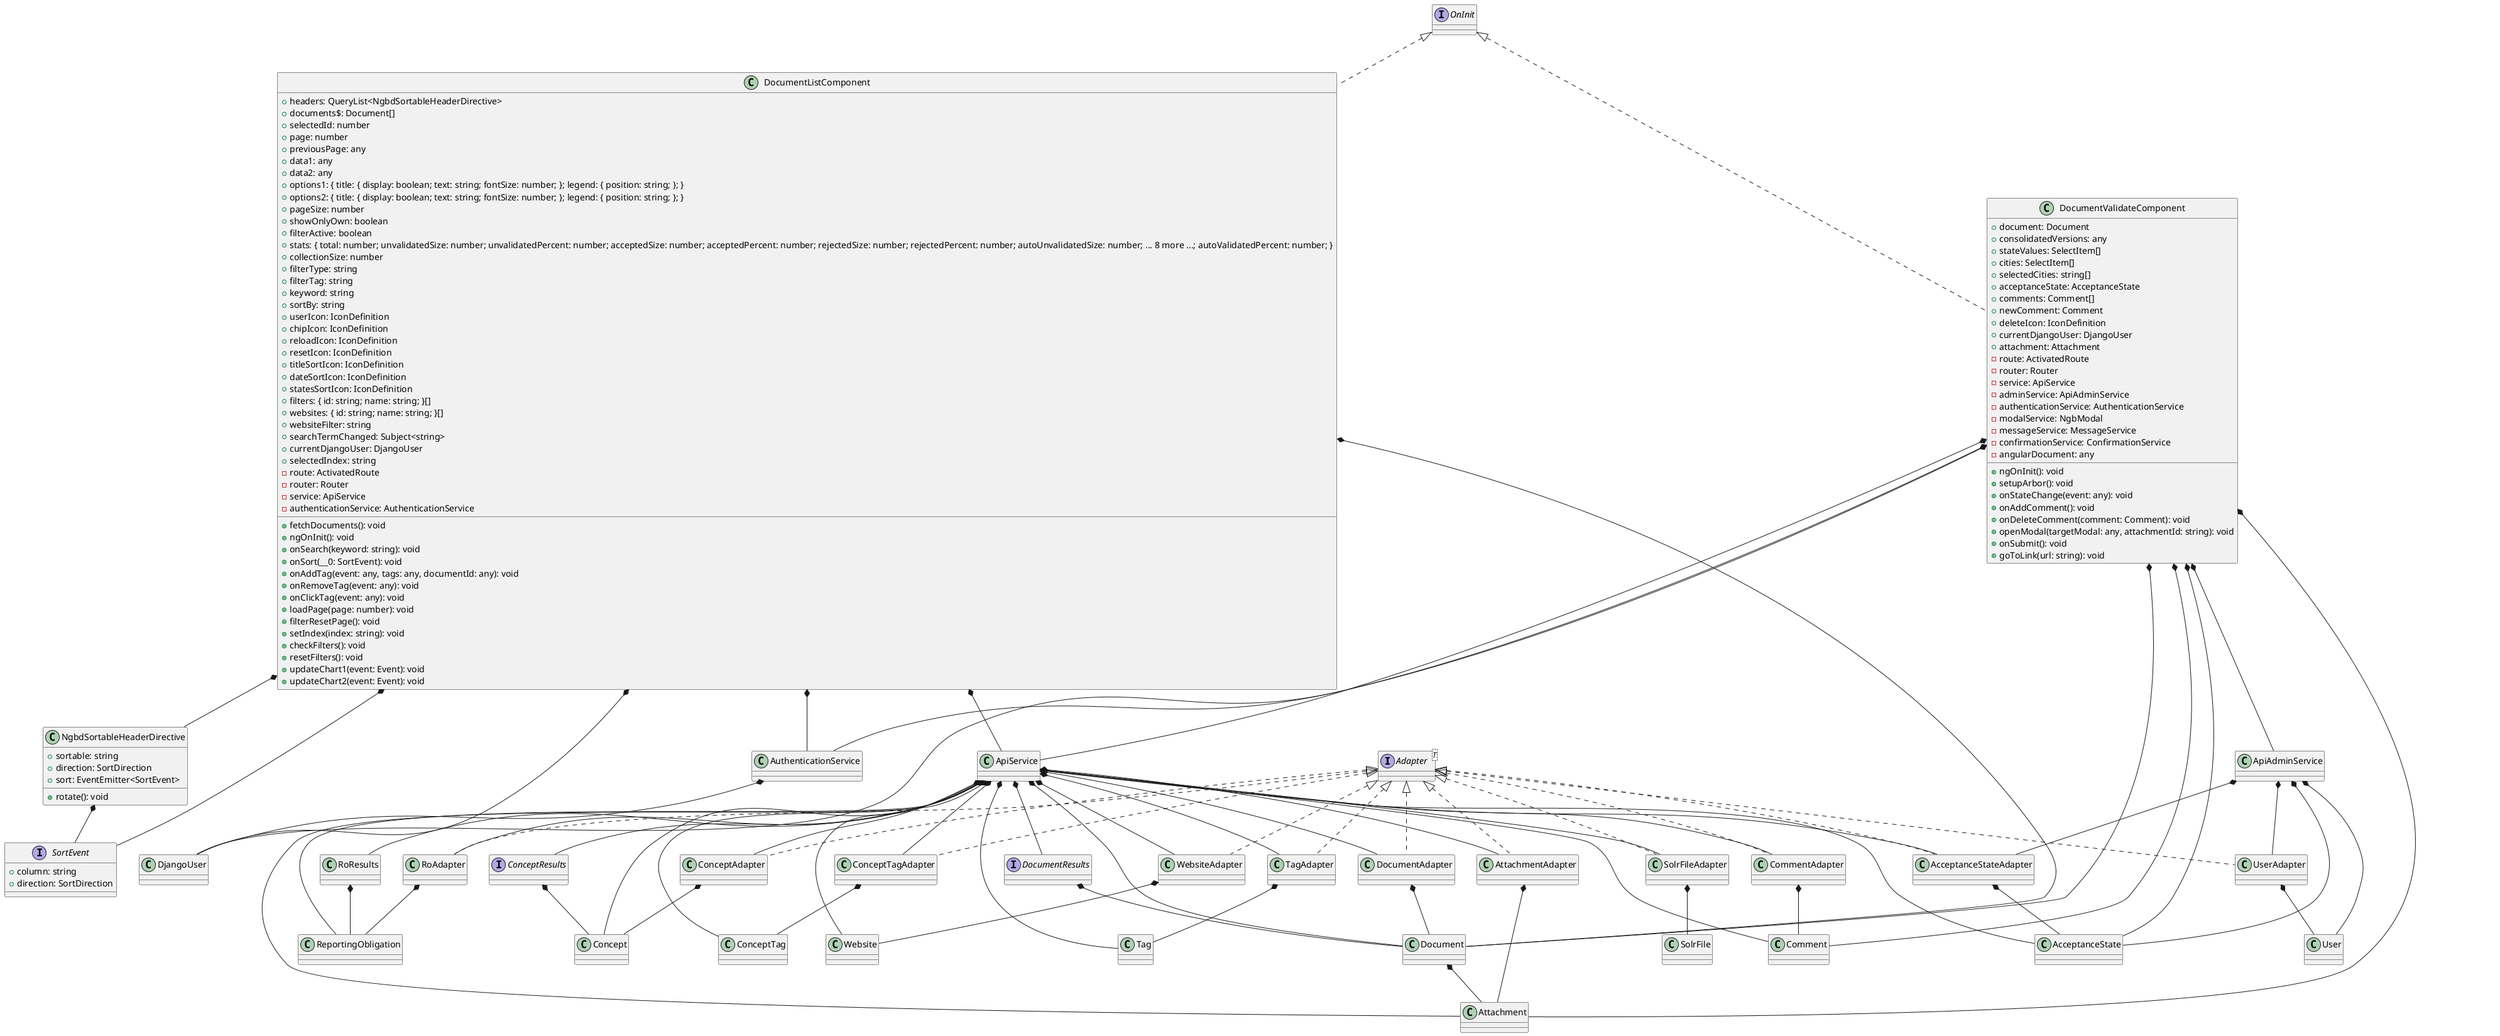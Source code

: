 @startuml
interface Adapter<T> {
}
class SolrFile {
}
class SolrFileAdapter implements Adapter {
}
class Attachment {
}
class AttachmentAdapter implements Adapter {
}
interface DocumentResults {
}
class Document {
}
class DocumentAdapter implements Adapter {
}
class Website {
}
class WebsiteAdapter implements Adapter {
}
class AcceptanceState {
}
class AcceptanceStateAdapter implements Adapter {
}
class Comment {
}
class CommentAdapter implements Adapter {
}
class Tag {
}
class TagAdapter implements Adapter {
}
interface ConceptResults {
}
class Concept {
}
class ConceptAdapter implements Adapter {
}
class ConceptTag {
}
class ConceptTagAdapter implements Adapter {
}
class RoResults {
}
class ReportingObligation {
}
class RoAdapter implements Adapter {
}
class ApiService {
}
class User {
}
class UserAdapter implements Adapter {
}
class ApiAdminService {
}
class DjangoUser {
}
class AuthenticationService {
}
interface SortEvent {
    +column: string
    +direction: SortDirection
}
class NgbdSortableHeaderDirective {
    +sortable: string
    +direction: SortDirection
    +sort: EventEmitter<SortEvent>
    +rotate(): void
}
class DocumentListComponent implements OnInit {
    +headers: QueryList<NgbdSortableHeaderDirective>
    +documents$: Document[]
    +selectedId: number
    +page: number
    +previousPage: any
    +data1: any
    +data2: any
    +options1: { title: { display: boolean; text: string; fontSize: number; }; legend: { position: string; }; }
    +options2: { title: { display: boolean; text: string; fontSize: number; }; legend: { position: string; }; }
    +pageSize: number
    +showOnlyOwn: boolean
    +filterActive: boolean
    +stats: { total: number; unvalidatedSize: number; unvalidatedPercent: number; acceptedSize: number; acceptedPercent: number; rejectedSize: number; rejectedPercent: number; autoUnvalidatedSize: number; ... 8 more ...; autoValidatedPercent: number; }
    +collectionSize: number
    +filterType: string
    +filterTag: string
    +keyword: string
    +sortBy: string
    +userIcon: IconDefinition
    +chipIcon: IconDefinition
    +reloadIcon: IconDefinition
    +resetIcon: IconDefinition
    +titleSortIcon: IconDefinition
    +dateSortIcon: IconDefinition
    +statesSortIcon: IconDefinition
    +filters: { id: string; name: string; }[]
    +websites: { id: string; name: string; }[]
    +websiteFilter: string
    +searchTermChanged: Subject<string>
    +currentDjangoUser: DjangoUser
    +selectedIndex: string
    -route: ActivatedRoute
    -router: Router
    -service: ApiService
    -authenticationService: AuthenticationService
    +fetchDocuments(): void
    +ngOnInit(): void
    +onSearch(keyword: string): void
    +onSort(__0: SortEvent): void
    +onAddTag(event: any, tags: any, documentId: any): void
    +onRemoveTag(event: any): void
    +onClickTag(event: any): void
    +loadPage(page: number): void
    +filterResetPage(): void
    +setIndex(index: string): void
    +checkFilters(): void
    +resetFilters(): void
    +updateChart1(event: Event): void
    +updateChart2(event: Event): void
}
class DocumentValidateComponent implements OnInit {
    +document: Document
    +consolidatedVersions: any
    +stateValues: SelectItem[]
    +cities: SelectItem[]
    +selectedCities: string[]
    +acceptanceState: AcceptanceState
    +comments: Comment[]
    +newComment: Comment
    +deleteIcon: IconDefinition
    +currentDjangoUser: DjangoUser
    +attachment: Attachment
    -route: ActivatedRoute
    -router: Router
    -service: ApiService
    -adminService: ApiAdminService
    -authenticationService: AuthenticationService
    -modalService: NgbModal
    -messageService: MessageService
    -confirmationService: ConfirmationService
    -angularDocument: any
    +ngOnInit(): void
    +setupArbor(): void
    +onStateChange(event: any): void
    +onAddComment(): void
    +onDeleteComment(comment: Comment): void
    +openModal(targetModal: any, attachmentId: string): void
    +onSubmit(): void
    +goToLink(url: string): void
}
SolrFileAdapter *-- SolrFile
AttachmentAdapter *-- Attachment
DocumentResults *-- Document
Document *-- Attachment
DocumentAdapter *-- Document
WebsiteAdapter *-- Website
AcceptanceStateAdapter *-- AcceptanceState
CommentAdapter *-- Comment
TagAdapter *-- Tag
ConceptResults *-- Concept
ConceptAdapter *-- Concept
ConceptTagAdapter *-- ConceptTag
RoResults *-- ReportingObligation
RoAdapter *-- ReportingObligation
ApiService *-- ReportingObligation
ApiService *-- SolrFileAdapter
ApiService *-- DocumentAdapter
ApiService *-- WebsiteAdapter
ApiService *-- AttachmentAdapter
ApiService *-- AcceptanceStateAdapter
ApiService *-- CommentAdapter
ApiService *-- TagAdapter
ApiService *-- ConceptTagAdapter
ApiService *-- ConceptAdapter
ApiService *-- RoAdapter
ApiService *-- Website
ApiService *-- DocumentResults
ApiService *-- Document
ApiService *-- Attachment
ApiService *-- AcceptanceState
ApiService *-- Comment
ApiService *-- Tag
ApiService *-- ConceptResults
ApiService *-- Concept
ApiService *-- ConceptTag
ApiService *-- RoResults
UserAdapter *-- User
ApiAdminService *-- UserAdapter
ApiAdminService *-- AcceptanceStateAdapter
ApiAdminService *-- User
ApiAdminService *-- AcceptanceState
AuthenticationService *-- DjangoUser
NgbdSortableHeaderDirective *-- SortEvent
DocumentListComponent *-- NgbdSortableHeaderDirective
DocumentListComponent *-- Document
DocumentListComponent *-- DjangoUser
DocumentListComponent *-- ApiService
DocumentListComponent *-- AuthenticationService
DocumentListComponent *-- SortEvent
DocumentValidateComponent *-- Document
DocumentValidateComponent *-- AcceptanceState
DocumentValidateComponent *-- Comment
DocumentValidateComponent *-- DjangoUser
DocumentValidateComponent *-- Attachment
DocumentValidateComponent *-- ApiService
DocumentValidateComponent *-- ApiAdminService
DocumentValidateComponent *-- AuthenticationService
@enduml